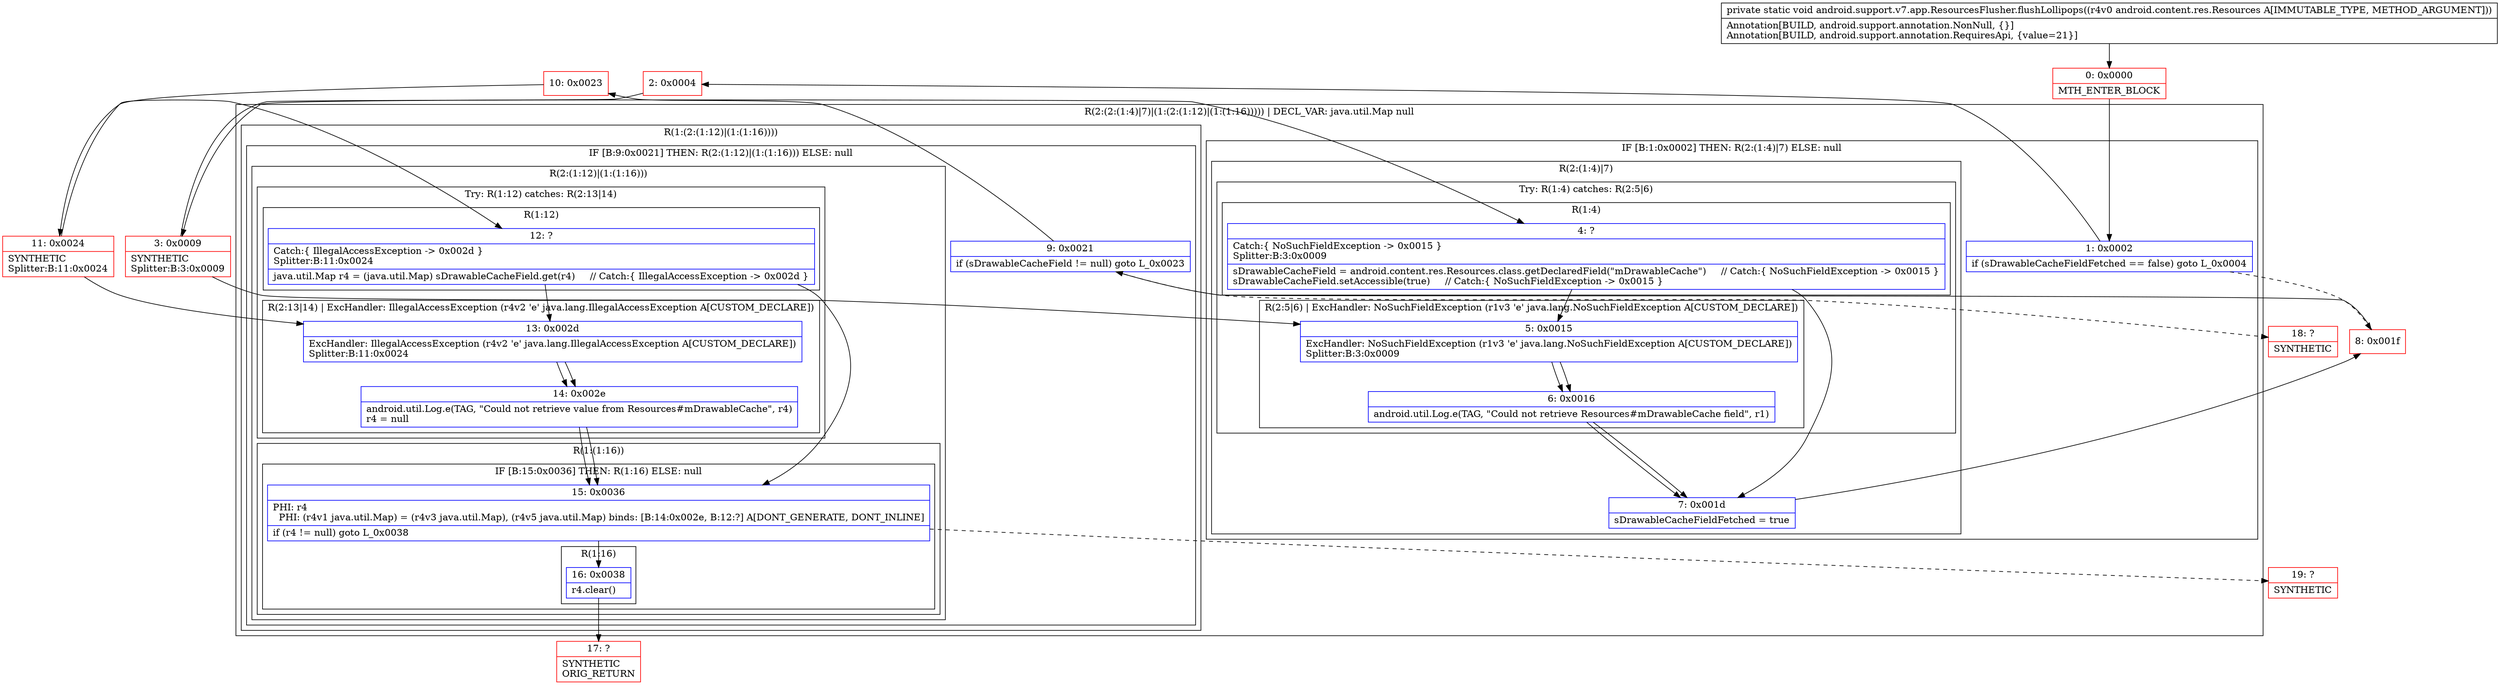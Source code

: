 digraph "CFG forandroid.support.v7.app.ResourcesFlusher.flushLollipops(Landroid\/content\/res\/Resources;)V" {
subgraph cluster_Region_532715781 {
label = "R(2:(2:(1:4)|7)|(1:(2:(1:12)|(1:(1:16))))) | DECL_VAR: java.util.Map null\l";
node [shape=record,color=blue];
subgraph cluster_IfRegion_1413965250 {
label = "IF [B:1:0x0002] THEN: R(2:(1:4)|7) ELSE: null";
node [shape=record,color=blue];
Node_1 [shape=record,label="{1\:\ 0x0002|if (sDrawableCacheFieldFetched == false) goto L_0x0004\l}"];
subgraph cluster_Region_72003084 {
label = "R(2:(1:4)|7)";
node [shape=record,color=blue];
subgraph cluster_TryCatchRegion_1519245938 {
label = "Try: R(1:4) catches: R(2:5|6)";
node [shape=record,color=blue];
subgraph cluster_Region_1100900503 {
label = "R(1:4)";
node [shape=record,color=blue];
Node_4 [shape=record,label="{4\:\ ?|Catch:\{ NoSuchFieldException \-\> 0x0015 \}\lSplitter:B:3:0x0009\l|sDrawableCacheField = android.content.res.Resources.class.getDeclaredField(\"mDrawableCache\")     \/\/ Catch:\{ NoSuchFieldException \-\> 0x0015 \}\lsDrawableCacheField.setAccessible(true)     \/\/ Catch:\{ NoSuchFieldException \-\> 0x0015 \}\l}"];
}
subgraph cluster_Region_781745171 {
label = "R(2:5|6) | ExcHandler: NoSuchFieldException (r1v3 'e' java.lang.NoSuchFieldException A[CUSTOM_DECLARE])\l";
node [shape=record,color=blue];
Node_5 [shape=record,label="{5\:\ 0x0015|ExcHandler: NoSuchFieldException (r1v3 'e' java.lang.NoSuchFieldException A[CUSTOM_DECLARE])\lSplitter:B:3:0x0009\l}"];
Node_6 [shape=record,label="{6\:\ 0x0016|android.util.Log.e(TAG, \"Could not retrieve Resources#mDrawableCache field\", r1)\l}"];
}
}
Node_7 [shape=record,label="{7\:\ 0x001d|sDrawableCacheFieldFetched = true\l}"];
}
}
subgraph cluster_Region_2138279170 {
label = "R(1:(2:(1:12)|(1:(1:16))))";
node [shape=record,color=blue];
subgraph cluster_IfRegion_1259964116 {
label = "IF [B:9:0x0021] THEN: R(2:(1:12)|(1:(1:16))) ELSE: null";
node [shape=record,color=blue];
Node_9 [shape=record,label="{9\:\ 0x0021|if (sDrawableCacheField != null) goto L_0x0023\l}"];
subgraph cluster_Region_2037487088 {
label = "R(2:(1:12)|(1:(1:16)))";
node [shape=record,color=blue];
subgraph cluster_TryCatchRegion_350488105 {
label = "Try: R(1:12) catches: R(2:13|14)";
node [shape=record,color=blue];
subgraph cluster_Region_1169555460 {
label = "R(1:12)";
node [shape=record,color=blue];
Node_12 [shape=record,label="{12\:\ ?|Catch:\{ IllegalAccessException \-\> 0x002d \}\lSplitter:B:11:0x0024\l|java.util.Map r4 = (java.util.Map) sDrawableCacheField.get(r4)     \/\/ Catch:\{ IllegalAccessException \-\> 0x002d \}\l}"];
}
subgraph cluster_Region_2108636011 {
label = "R(2:13|14) | ExcHandler: IllegalAccessException (r4v2 'e' java.lang.IllegalAccessException A[CUSTOM_DECLARE])\l";
node [shape=record,color=blue];
Node_13 [shape=record,label="{13\:\ 0x002d|ExcHandler: IllegalAccessException (r4v2 'e' java.lang.IllegalAccessException A[CUSTOM_DECLARE])\lSplitter:B:11:0x0024\l}"];
Node_14 [shape=record,label="{14\:\ 0x002e|android.util.Log.e(TAG, \"Could not retrieve value from Resources#mDrawableCache\", r4)\lr4 = null\l}"];
}
}
subgraph cluster_Region_2006749738 {
label = "R(1:(1:16))";
node [shape=record,color=blue];
subgraph cluster_IfRegion_1890878763 {
label = "IF [B:15:0x0036] THEN: R(1:16) ELSE: null";
node [shape=record,color=blue];
Node_15 [shape=record,label="{15\:\ 0x0036|PHI: r4 \l  PHI: (r4v1 java.util.Map) = (r4v3 java.util.Map), (r4v5 java.util.Map) binds: [B:14:0x002e, B:12:?] A[DONT_GENERATE, DONT_INLINE]\l|if (r4 != null) goto L_0x0038\l}"];
subgraph cluster_Region_94327000 {
label = "R(1:16)";
node [shape=record,color=blue];
Node_16 [shape=record,label="{16\:\ 0x0038|r4.clear()\l}"];
}
}
}
}
}
}
}
subgraph cluster_Region_781745171 {
label = "R(2:5|6) | ExcHandler: NoSuchFieldException (r1v3 'e' java.lang.NoSuchFieldException A[CUSTOM_DECLARE])\l";
node [shape=record,color=blue];
Node_5 [shape=record,label="{5\:\ 0x0015|ExcHandler: NoSuchFieldException (r1v3 'e' java.lang.NoSuchFieldException A[CUSTOM_DECLARE])\lSplitter:B:3:0x0009\l}"];
Node_6 [shape=record,label="{6\:\ 0x0016|android.util.Log.e(TAG, \"Could not retrieve Resources#mDrawableCache field\", r1)\l}"];
}
subgraph cluster_Region_2108636011 {
label = "R(2:13|14) | ExcHandler: IllegalAccessException (r4v2 'e' java.lang.IllegalAccessException A[CUSTOM_DECLARE])\l";
node [shape=record,color=blue];
Node_13 [shape=record,label="{13\:\ 0x002d|ExcHandler: IllegalAccessException (r4v2 'e' java.lang.IllegalAccessException A[CUSTOM_DECLARE])\lSplitter:B:11:0x0024\l}"];
Node_14 [shape=record,label="{14\:\ 0x002e|android.util.Log.e(TAG, \"Could not retrieve value from Resources#mDrawableCache\", r4)\lr4 = null\l}"];
}
Node_0 [shape=record,color=red,label="{0\:\ 0x0000|MTH_ENTER_BLOCK\l}"];
Node_2 [shape=record,color=red,label="{2\:\ 0x0004}"];
Node_3 [shape=record,color=red,label="{3\:\ 0x0009|SYNTHETIC\lSplitter:B:3:0x0009\l}"];
Node_8 [shape=record,color=red,label="{8\:\ 0x001f}"];
Node_10 [shape=record,color=red,label="{10\:\ 0x0023}"];
Node_11 [shape=record,color=red,label="{11\:\ 0x0024|SYNTHETIC\lSplitter:B:11:0x0024\l}"];
Node_17 [shape=record,color=red,label="{17\:\ ?|SYNTHETIC\lORIG_RETURN\l}"];
Node_18 [shape=record,color=red,label="{18\:\ ?|SYNTHETIC\l}"];
Node_19 [shape=record,color=red,label="{19\:\ ?|SYNTHETIC\l}"];
MethodNode[shape=record,label="{private static void android.support.v7.app.ResourcesFlusher.flushLollipops((r4v0 android.content.res.Resources A[IMMUTABLE_TYPE, METHOD_ARGUMENT]))  | Annotation[BUILD, android.support.annotation.NonNull, \{\}]\lAnnotation[BUILD, android.support.annotation.RequiresApi, \{value=21\}]\l}"];
MethodNode -> Node_0;
Node_1 -> Node_2;
Node_1 -> Node_8[style=dashed];
Node_4 -> Node_5;
Node_4 -> Node_7;
Node_5 -> Node_6;
Node_6 -> Node_7;
Node_7 -> Node_8;
Node_9 -> Node_10;
Node_9 -> Node_18[style=dashed];
Node_12 -> Node_13;
Node_12 -> Node_15;
Node_13 -> Node_14;
Node_14 -> Node_15;
Node_15 -> Node_16;
Node_15 -> Node_19[style=dashed];
Node_16 -> Node_17;
Node_5 -> Node_6;
Node_6 -> Node_7;
Node_13 -> Node_14;
Node_14 -> Node_15;
Node_0 -> Node_1;
Node_2 -> Node_3;
Node_3 -> Node_4;
Node_3 -> Node_5;
Node_8 -> Node_9;
Node_10 -> Node_11;
Node_11 -> Node_12;
Node_11 -> Node_13;
}

